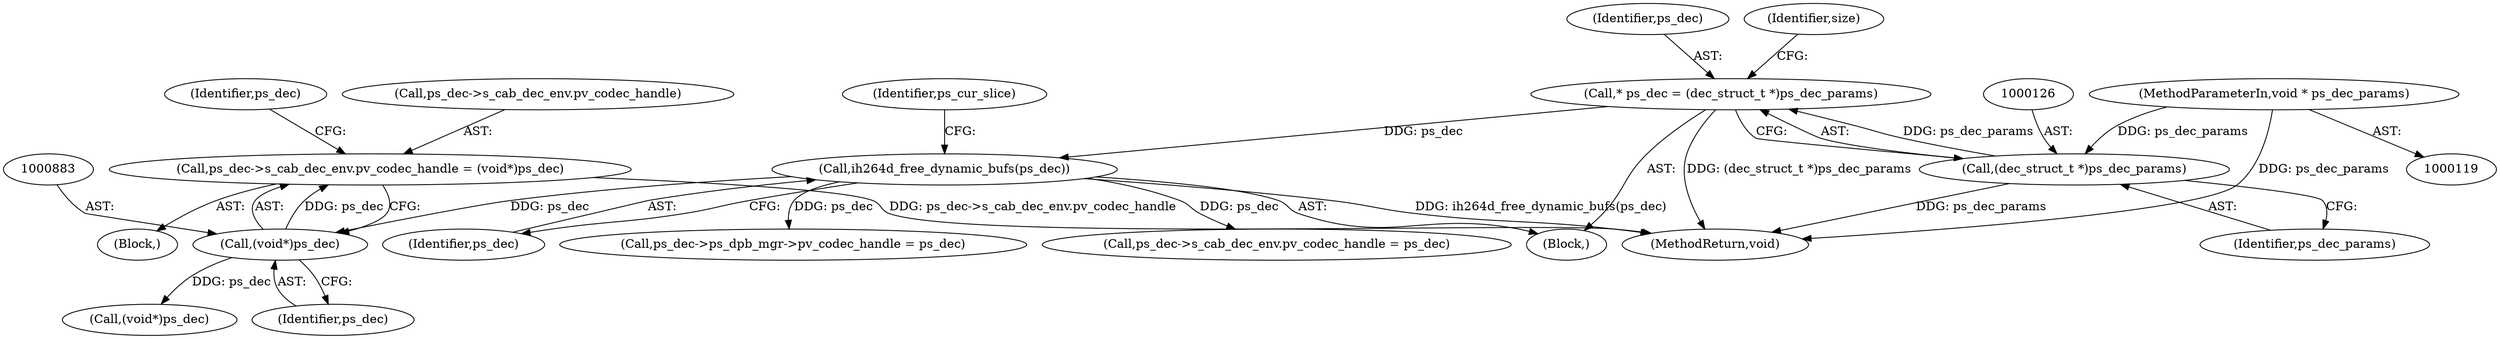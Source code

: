 digraph "0_Android_cc676ebd95247646e67907ccab150fb77a847335@pointer" {
"1000876" [label="(Call,ps_dec->s_cab_dec_env.pv_codec_handle = (void*)ps_dec)"];
"1000882" [label="(Call,(void*)ps_dec)"];
"1000265" [label="(Call,ih264d_free_dynamic_bufs(ps_dec))"];
"1000123" [label="(Call,* ps_dec = (dec_struct_t *)ps_dec_params)"];
"1000125" [label="(Call,(dec_struct_t *)ps_dec_params)"];
"1000120" [label="(MethodParameterIn,void * ps_dec_params)"];
"1000891" [label="(Call,(void*)ps_dec)"];
"1000877" [label="(Call,ps_dec->s_cab_dec_env.pv_codec_handle)"];
"1000963" [label="(MethodReturn,void)"];
"1000120" [label="(MethodParameterIn,void * ps_dec_params)"];
"1000884" [label="(Identifier,ps_dec)"];
"1000353" [label="(Call,ps_dec->s_cab_dec_env.pv_codec_handle = ps_dec)"];
"1000875" [label="(Block,)"];
"1000876" [label="(Call,ps_dec->s_cab_dec_env.pv_codec_handle = (void*)ps_dec)"];
"1000124" [label="(Identifier,ps_dec)"];
"1000888" [label="(Identifier,ps_dec)"];
"1000133" [label="(Identifier,size)"];
"1000266" [label="(Identifier,ps_dec)"];
"1000125" [label="(Call,(dec_struct_t *)ps_dec_params)"];
"1000127" [label="(Identifier,ps_dec_params)"];
"1000265" [label="(Call,ih264d_free_dynamic_bufs(ps_dec))"];
"1000882" [label="(Call,(void*)ps_dec)"];
"1000268" [label="(Identifier,ps_cur_slice)"];
"1000365" [label="(Call,ps_dec->ps_dpb_mgr->pv_codec_handle = ps_dec)"];
"1000121" [label="(Block,)"];
"1000123" [label="(Call,* ps_dec = (dec_struct_t *)ps_dec_params)"];
"1000876" -> "1000875"  [label="AST: "];
"1000876" -> "1000882"  [label="CFG: "];
"1000877" -> "1000876"  [label="AST: "];
"1000882" -> "1000876"  [label="AST: "];
"1000888" -> "1000876"  [label="CFG: "];
"1000876" -> "1000963"  [label="DDG: ps_dec->s_cab_dec_env.pv_codec_handle"];
"1000882" -> "1000876"  [label="DDG: ps_dec"];
"1000882" -> "1000884"  [label="CFG: "];
"1000883" -> "1000882"  [label="AST: "];
"1000884" -> "1000882"  [label="AST: "];
"1000265" -> "1000882"  [label="DDG: ps_dec"];
"1000882" -> "1000891"  [label="DDG: ps_dec"];
"1000265" -> "1000121"  [label="AST: "];
"1000265" -> "1000266"  [label="CFG: "];
"1000266" -> "1000265"  [label="AST: "];
"1000268" -> "1000265"  [label="CFG: "];
"1000265" -> "1000963"  [label="DDG: ih264d_free_dynamic_bufs(ps_dec)"];
"1000123" -> "1000265"  [label="DDG: ps_dec"];
"1000265" -> "1000353"  [label="DDG: ps_dec"];
"1000265" -> "1000365"  [label="DDG: ps_dec"];
"1000123" -> "1000121"  [label="AST: "];
"1000123" -> "1000125"  [label="CFG: "];
"1000124" -> "1000123"  [label="AST: "];
"1000125" -> "1000123"  [label="AST: "];
"1000133" -> "1000123"  [label="CFG: "];
"1000123" -> "1000963"  [label="DDG: (dec_struct_t *)ps_dec_params"];
"1000125" -> "1000123"  [label="DDG: ps_dec_params"];
"1000125" -> "1000127"  [label="CFG: "];
"1000126" -> "1000125"  [label="AST: "];
"1000127" -> "1000125"  [label="AST: "];
"1000125" -> "1000963"  [label="DDG: ps_dec_params"];
"1000120" -> "1000125"  [label="DDG: ps_dec_params"];
"1000120" -> "1000119"  [label="AST: "];
"1000120" -> "1000963"  [label="DDG: ps_dec_params"];
}

